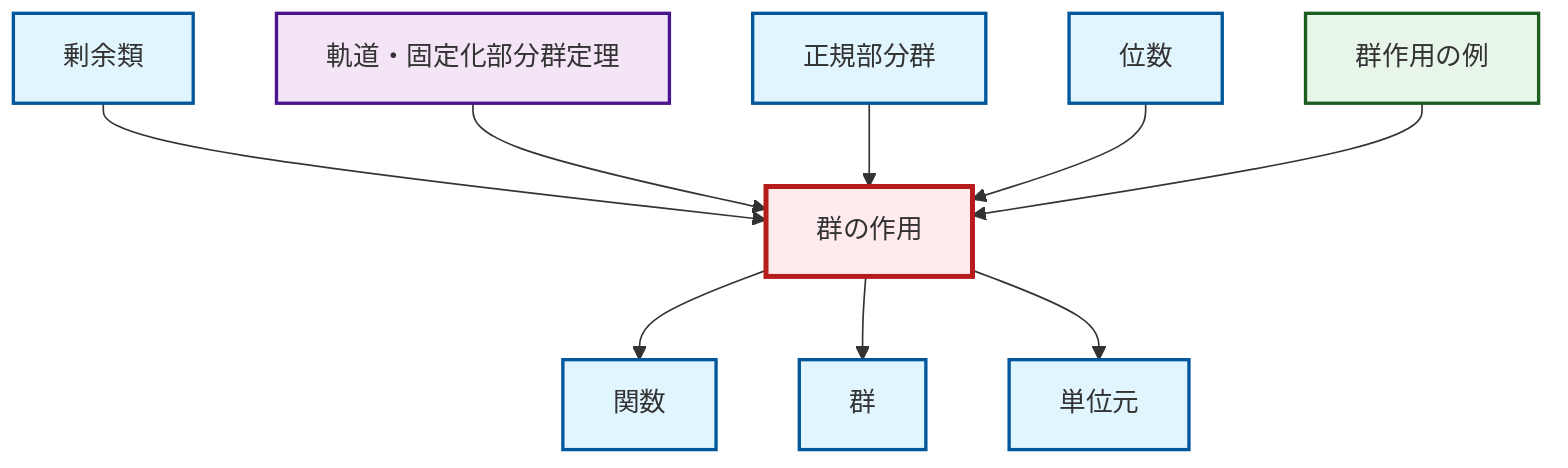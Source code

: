 graph TD
    classDef definition fill:#e1f5fe,stroke:#01579b,stroke-width:2px
    classDef theorem fill:#f3e5f5,stroke:#4a148c,stroke-width:2px
    classDef axiom fill:#fff3e0,stroke:#e65100,stroke-width:2px
    classDef example fill:#e8f5e9,stroke:#1b5e20,stroke-width:2px
    classDef current fill:#ffebee,stroke:#b71c1c,stroke-width:3px
    def-coset["剰余類"]:::definition
    def-group["群"]:::definition
    def-order["位数"]:::definition
    def-normal-subgroup["正規部分群"]:::definition
    def-function["関数"]:::definition
    def-group-action["群の作用"]:::definition
    def-identity-element["単位元"]:::definition
    ex-group-action-examples["群作用の例"]:::example
    thm-orbit-stabilizer["軌道・固定化部分群定理"]:::theorem
    def-coset --> def-group-action
    thm-orbit-stabilizer --> def-group-action
    def-group-action --> def-function
    def-normal-subgroup --> def-group-action
    def-order --> def-group-action
    def-group-action --> def-group
    ex-group-action-examples --> def-group-action
    def-group-action --> def-identity-element
    class def-group-action current